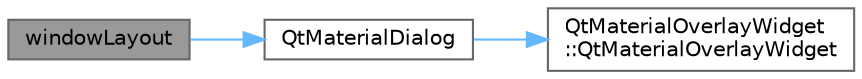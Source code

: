 digraph "windowLayout"
{
 // LATEX_PDF_SIZE
  bgcolor="transparent";
  edge [fontname=Helvetica,fontsize=10,labelfontname=Helvetica,labelfontsize=10];
  node [fontname=Helvetica,fontsize=10,shape=box,height=0.2,width=0.4];
  rankdir="LR";
  Node1 [id="Node000001",label="windowLayout",height=0.2,width=0.4,color="gray40", fillcolor="grey60", style="filled", fontcolor="black",tooltip="获取对话框窗口布局"];
  Node1 -> Node2 [id="edge1_Node000001_Node000002",color="steelblue1",style="solid",tooltip=" "];
  Node2 [id="Node000002",label="QtMaterialDialog",height=0.2,width=0.4,color="grey40", fillcolor="white", style="filled",URL="$class_qt_material_dialog.html#acb33abf5158fe896cefba8c04251e3cc",tooltip="构造函数，初始化对话框"];
  Node2 -> Node3 [id="edge2_Node000002_Node000003",color="steelblue1",style="solid",tooltip=" "];
  Node3 [id="Node000003",label="QtMaterialOverlayWidget\l::QtMaterialOverlayWidget",height=0.2,width=0.4,color="grey40", fillcolor="white", style="filled",URL="$class_qt_material_overlay_widget.html#a0bf5c14047a2303a827e91fadde18b5b",tooltip="构造函数，初始化覆盖层控件"];
}
